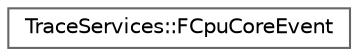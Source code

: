 digraph "Graphical Class Hierarchy"
{
 // INTERACTIVE_SVG=YES
 // LATEX_PDF_SIZE
  bgcolor="transparent";
  edge [fontname=Helvetica,fontsize=10,labelfontname=Helvetica,labelfontsize=10];
  node [fontname=Helvetica,fontsize=10,shape=box,height=0.2,width=0.4];
  rankdir="LR";
  Node0 [id="Node000000",label="TraceServices::FCpuCoreEvent",height=0.2,width=0.4,color="grey40", fillcolor="white", style="filled",URL="$d1/d5e/structTraceServices_1_1FCpuCoreEvent.html",tooltip=" "];
}
